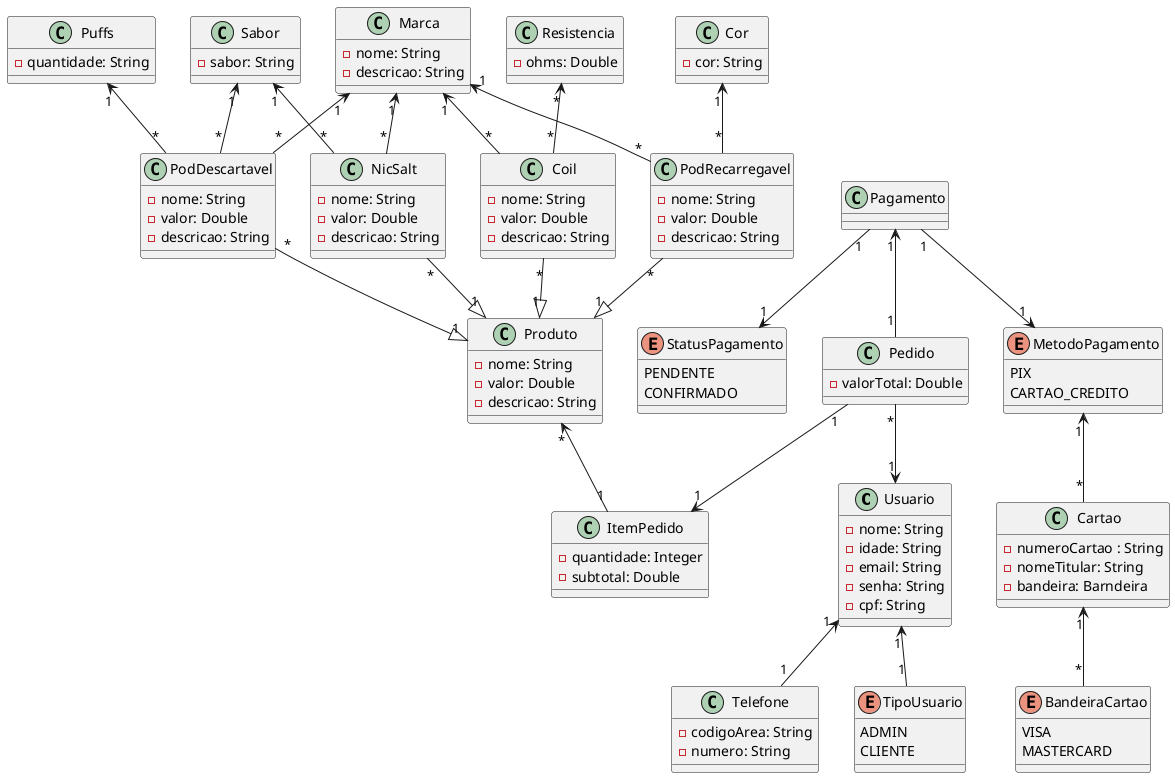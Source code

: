 malakaPods - kaue e sabrina - uml

@startuml malakaPods
    
    class Usuario {
        - nome: String 
        - idade: String
        - email: String
        - senha: String 
        - cpf: String 
    }

    enum TipoUsuario {
        ADMIN
        CLIENTE
    }

    class Telefone {
        - codigoArea: String
        - numero: String
    }

    class PodDescartavel {
        - nome: String
        - valor: Double
        - descricao: String
    }

    class Puffs {
        - quantidade: String
    }

    class NicSalt {
        - nome: String
        - valor: Double
        - descricao: String
    }

    class Sabor {
        - sabor: String
    }

    class PodRecarregavel {
        - nome: String
        - valor: Double
        - descricao: String
    }

    class Cor {
        - cor: String
    }

    class Coil {
        - nome: String
        - valor: Double
        - descricao: String
    }

    class Resistencia {
        - ohms: Double
    }

    class Marca {
        - nome: String
        - descricao: String
    }

    class Produto {
        - nome: String
        - valor: Double
        - descricao: String
    }

    class ItemPedido {
        - quantidade: Integer
        - subtotal: Double
    }

    class Pedido {
        - valorTotal: Double
    }

    class Pagamento{

    }

    Enum MetodoPagamento{
        PIX
        CARTAO_CREDITO
    }

    class Cartao {
      - numeroCartao : String
      - nomeTitular: String
      - bandeira: Barndeira
    }

    enum BandeiraCartao {
        VISA
        MASTERCARD
    }

    enum StatusPagamento{
        PENDENTE
        CONFIRMADO
    }

    Sabor "1" <-- "*" PodDescartavel
    Puffs "1" <-- "*" PodDescartavel
    Sabor "1" <-- "*" NicSalt
    Cor "1" <-- "*" PodRecarregavel
    Resistencia "*" <-- "*" Coil
    Marca "1" <-- "*" PodDescartavel
    Marca "1" <-- "*" PodRecarregavel
    Marca "1" <-- "*" NicSalt
    Marca "1" <-- "*" Coil

    PodDescartavel "*" --|> "1" Produto
    PodRecarregavel "*" --|> "1" Produto
    NicSalt "*" --|> "1" Produto
    Coil "*" --|> "1" Produto

    Usuario "1" <-- "1" TipoUsuario
    Usuario "1" <-- "1" Telefone 

    Pedido "*" --> "1" Usuario
    Pedido "1" --> "1" ItemPedido
    Produto "*" <-- "1" ItemPedido
    Pagamento "1" <-- "1" Pedido
    Pagamento "1" --> "1" MetodoPagamento
    MetodoPagamento "1" <-- "*" Cartao
    Cartao "1" <-- "*" BandeiraCartao 
    Pagamento "1" --> "1" StatusPagamento



 
@enduml
